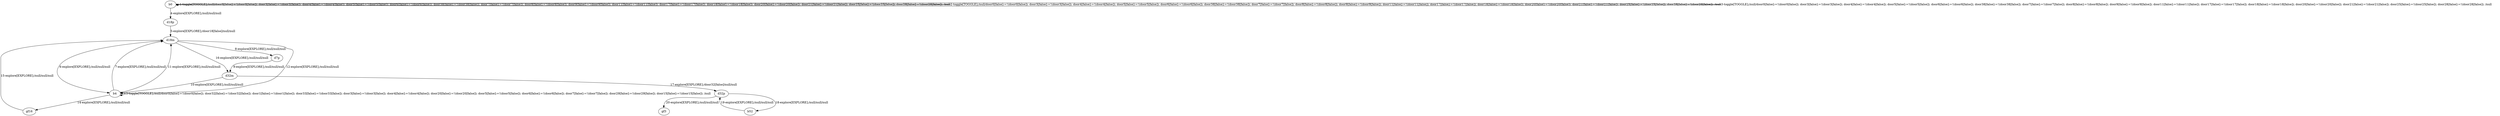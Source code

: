 # Total number of goals covered by this test: 1
# d32p --> gf3

digraph g {
"b0" -> "b0" [label = "1-toggle[TOGGLE];/null/door0[false]:=!(door0[false]); door3[false]:=!(door3[false]); door4[false]:=!(door4[false]); door5[false]:=!(door5[false]); door6[false]:=!(door6[false]); door38[false]:=!(door38[false]); door7[false]:=!(door7[false]); door8[false]:=!(door8[false]); door9[false]:=!(door9[false]); door11[false]:=!(door11[false]); door17[false]:=!(door17[false]); door18[false]:=!(door18[false]); door20[false]:=!(door20[false]); door21[false]:=!(door21[false]); door25[false]:=!(door25[false]); door28[false]:=!(door28[false]); /null"];
"b0" -> "b0" [label = "2-toggle[TOGGLE];/null/door0[false]:=!(door0[false]); door3[false]:=!(door3[false]); door4[false]:=!(door4[false]); door5[false]:=!(door5[false]); door6[false]:=!(door6[false]); door38[false]:=!(door38[false]); door7[false]:=!(door7[false]); door8[false]:=!(door8[false]); door9[false]:=!(door9[false]); door11[false]:=!(door11[false]); door17[false]:=!(door17[false]); door18[false]:=!(door18[false]); door20[false]:=!(door20[false]); door21[false]:=!(door21[false]); door25[false]:=!(door25[false]); door28[false]:=!(door28[false]); /null"];
"b0" -> "b0" [label = "3-toggle[TOGGLE];/null/door0[false]:=!(door0[false]); door3[false]:=!(door3[false]); door4[false]:=!(door4[false]); door5[false]:=!(door5[false]); door6[false]:=!(door6[false]); door38[false]:=!(door38[false]); door7[false]:=!(door7[false]); door8[false]:=!(door8[false]); door9[false]:=!(door9[false]); door11[false]:=!(door11[false]); door17[false]:=!(door17[false]); door18[false]:=!(door18[false]); door20[false]:=!(door20[false]); door21[false]:=!(door21[false]); door25[false]:=!(door25[false]); door28[false]:=!(door28[false]); /null"];
"b0" -> "d18p" [label = "4-explore[EXPLORE];/null/null/null"];
"d18p" -> "d18m" [label = "5-explore[EXPLORE];/door18[false]/null/null"];
"d18m" -> "b4" [label = "6-explore[EXPLORE];/null/null/null"];
"b4" -> "d18m" [label = "7-explore[EXPLORE];/null/null/null"];
"d18m" -> "d7p" [label = "8-explore[EXPLORE];/null/null/null"];
"d7p" -> "d32m" [label = "9-explore[EXPLORE];/null/null/null"];
"d32m" -> "b4" [label = "10-explore[EXPLORE];/null/null/null"];
"b4" -> "d18m" [label = "11-explore[EXPLORE];/null/null/null"];
"d18m" -> "b4" [label = "12-explore[EXPLORE];/null/null/null"];
"b4" -> "b4" [label = "13-toggle[TOGGLE];/null/door0[false]:=!(door0[false]); door32[false]:=!(door32[false]); door1[false]:=!(door1[false]); door33[false]:=!(door33[false]); door3[false]:=!(door3[false]); door4[false]:=!(door4[false]); door20[false]:=!(door20[false]); door5[false]:=!(door5[false]); door6[false]:=!(door6[false]); door7[false]:=!(door7[false]); door29[false]:=!(door29[false]); door15[false]:=!(door15[false]); /null"];
"b4" -> "gf16" [label = "14-explore[EXPLORE];/null/null/null"];
"gf16" -> "d18m" [label = "15-explore[EXPLORE];/null/null/null"];
"d18m" -> "d32m" [label = "16-explore[EXPLORE];/null/null/null"];
"d32m" -> "d32p" [label = "17-explore[EXPLORE];/door32[false]/null/null"];
"d32p" -> "b52" [label = "18-explore[EXPLORE];/null/null/null"];
"b52" -> "d32p" [label = "19-explore[EXPLORE];/null/null/null"];
"d32p" -> "gf3" [label = "20-explore[EXPLORE];/null/null/null"];
}